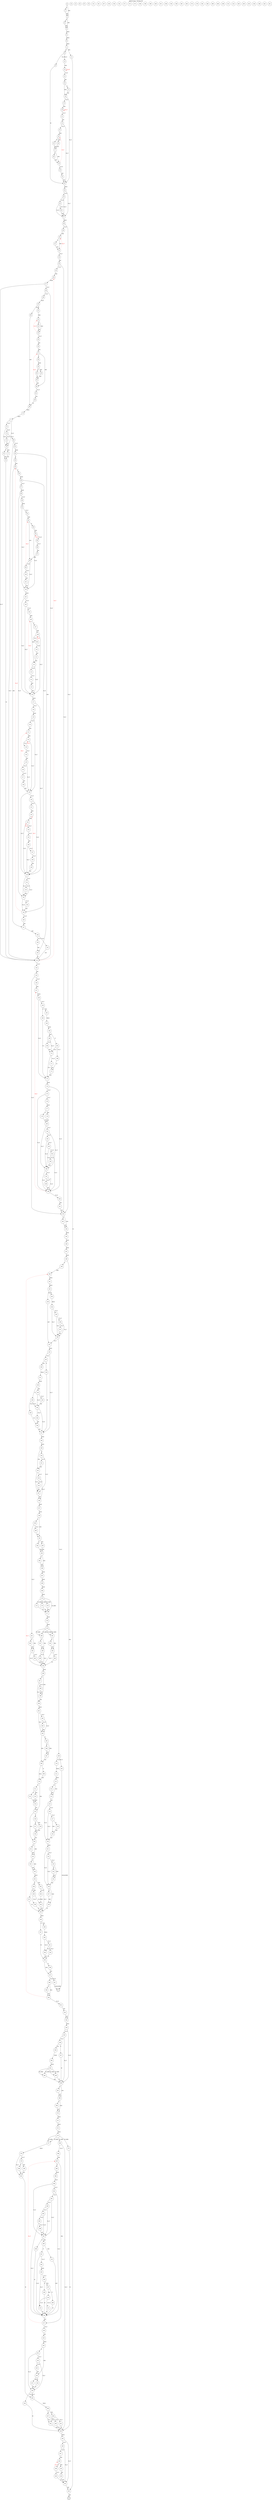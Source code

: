 digraph finite_state_machine {
    label = "gifsicle.wasm - function 342"
    labelloc =  t
    labelfontsize = 16
    labelfontcolor = black
    labelfontname = "Helvetica"
    node [shape = doublecircle]; E U ;
node [shape=circle, fontcolor=black, style="", label="0"]0
node [shape=circle, fontcolor=black, style="", label="1"]1
node [shape=circle, fontcolor=black, style="", label="2"]2
node [shape=circle, fontcolor=black, style="", label="3"]3
node [shape=circle, fontcolor=black, style="", label="4"]4
node [shape=circle, fontcolor=black, style="", label="5"]5
node [shape=circle, fontcolor=black, style="", label="6"]6
node [shape=circle, fontcolor=black, style="", label="7"]7
node [shape=circle, fontcolor=black, style="", label="8"]8
node [shape=circle, fontcolor=black, style="", label="9"]9
node [shape=circle, fontcolor=black, style="", label="10"]10
node [shape=circle, fontcolor=black, style="", label="11"]11
node [shape=circle, fontcolor=black, style="", label="12"]12
node [shape=circle, fontcolor=black, style="", label="13"]13
node [shape=circle, fontcolor=black, style="", label="14"]14
node [shape=circle, fontcolor=black, style="", label="15"]15
node [shape=circle, fontcolor=black, style="", label="16"]16
node [shape=circle, fontcolor=black, style="", label="17"]17
node [shape=circle, fontcolor=black, style="", label="18"]18
node [shape=circle, fontcolor=black, style="", label="19"]19
node [shape=circle, fontcolor=black, style="", label="20"]20
node [shape=circle, fontcolor=black, style="", label="21"]21
node [shape=circle, fontcolor=black, style="", label="22"]22
node [shape=circle, fontcolor=black, style="", label="23"]23
node [shape=circle, fontcolor=black, style="", label="24"]24
node [shape=circle, fontcolor=black, style="", label="25"]25
node [shape=circle, fontcolor=black, style="", label="26"]26
node [shape=circle, fontcolor=black, style="", label="27"]27
node [shape=circle, fontcolor=black, style="", label="28"]28
node [shape=circle, fontcolor=black, style="", label="29"]29
node [shape=circle, fontcolor=black, style="", label="30"]30
node [shape=circle, fontcolor=black, style="", label="31"]31
node [shape=circle, fontcolor=black, style="", label="32"]32
node [shape=circle, fontcolor=black, style="", label="33"]33
node [shape=circle, fontcolor=black, style="", label="34"]34
node [shape=circle, fontcolor=black, style="", label="35"]35
node [shape=circle, fontcolor=black, style="", label="36"]36
node [shape=circle, fontcolor=black, style="", label="37"]37
node [shape=circle, fontcolor=black, style="", label="38"]38
node [shape=circle, fontcolor=black, style="", label="39"]39
node [shape=circle, fontcolor=black, style="", label="40"]40
node [shape=circle, fontcolor=black, style="", label="41"]41
node [shape=circle, fontcolor=black, style="", label="42"]42
node [shape=circle, fontcolor=black, style="", label="43"]43
node [shape=circle, fontcolor=black, style="", label="44"]44
node [shape=circle, fontcolor=black, style="", label="45"]45
node [shape=circle, fontcolor=black, style="", label="46"]46
node [shape=circle, fontcolor=black, style="", label="47"]47
node [shape=circle, fontcolor=black, style="", label="48"]48
node [shape=circle, fontcolor=black, style="", label="49"]49
node [shape=circle, fontcolor=black, style="", label="50"]50
node [shape=circle, fontcolor=black, style="", label="51"]51
node [shape=circle, fontcolor=black, style="", label="52"]52
node [shape=circle, fontcolor=black, style="", label="53"]53
node [shape=circle, fontcolor=black, style="", label="54"]54
node [shape=circle, fontcolor=black, style="", label="55"]55
node [shape=circle, fontcolor=black, style="", label="56"]56
node [shape=circle, fontcolor=black, style="", label="57"]57
node [shape=circle, fontcolor=black, style="", label="58"]58
node [shape=circle, fontcolor=black, style="", label="59"]59
node [shape=circle, fontcolor=black, style="", label="60"]60
node [shape=circle, fontcolor=black, style="", label="61"]61
node [shape=circle, fontcolor=black, style="", label="62"]62
node [shape=circle, fontcolor=black, style="", label="63"]63
node [shape=circle, fontcolor=black, style="", label="64"]64
node [shape=circle, fontcolor=black, style="", label="65"]65
node [shape=circle, fontcolor=black, style="", label="66"]66
node [shape=circle, fontcolor=black, style="", label="67"]67
node [shape=circle, fontcolor=black, style="", label="68"]68
node [shape=circle, fontcolor=black, style="", label="69"]69
node [shape=circle, fontcolor=black, style="", label="70"]70
node [shape=circle, fontcolor=black, style="", label="71"]71
node [shape=circle, fontcolor=black, style="", label="72"]72
node [shape=circle, fontcolor=black, style="", label="73"]73
node [shape=circle, fontcolor=black, style="", label="74"]74
node [shape=circle, fontcolor=black, style="", label="75"]75
node [shape=circle, fontcolor=black, style="", label="76"]76
node [shape=circle, fontcolor=black, style="", label="77"]77
node [shape=circle, fontcolor=black, style="", label="78"]78
node [shape=circle, fontcolor=black, style="", label="79"]79
node [shape=circle, fontcolor=black, style="", label="80"]80
node [shape=circle, fontcolor=black, style="", label="81"]81
node [shape=circle, fontcolor=black, style="", label="82"]82
node [shape=circle, fontcolor=black, style="", label="83"]83
node [shape=circle, fontcolor=black, style="", label="84"]84
node [shape=circle, fontcolor=black, style="", label="85"]85
node [shape=circle, fontcolor=black, style="", label="86"]86
node [shape=circle, fontcolor=black, style="", label="87"]87
node [shape=circle, fontcolor=black, style="", label="88"]88
node [shape=circle, fontcolor=black, style="", label="89"]89
node [shape=circle, fontcolor=black, style="", label="90"]90
node [shape=circle, fontcolor=black, style="", label="91"]91
node [shape=circle, fontcolor=black, style="", label="92"]92
node [shape=circle, fontcolor=black, style="", label="93"]93
node [shape=circle, fontcolor=black, style="", label="94"]94
node [shape=circle, fontcolor=black, style="", label="95"]95
node [shape=circle, fontcolor=black, style="", label="96"]96
node [shape=circle, fontcolor=black, style="", label="97"]97
node [shape=circle, fontcolor=black, style="", label="98"]98
node [shape=circle, fontcolor=black, style="", label="99"]99
node [shape=circle, fontcolor=black, style="", label="100"]100
node [shape=circle, fontcolor=black, style="", label="101"]101
node [shape=circle, fontcolor=black, style="", label="102"]102
node [shape=circle, fontcolor=black, style="", label="103"]103
node [shape=circle, fontcolor=black, style="", label="104"]104
node [shape=circle, fontcolor=black, style="", label="105"]105
node [shape=circle, fontcolor=black, style="", label="106"]106
node [shape=circle, fontcolor=black, style="", label="107"]107
node [shape=circle, fontcolor=black, style="", label="108"]108
node [shape=circle, fontcolor=black, style="", label="109"]109
node [shape=circle, fontcolor=black, style="", label="110"]110
node [shape=circle, fontcolor=black, style="", label="111"]111
node [shape=circle, fontcolor=black, style="", label="112"]112
node [shape=circle, fontcolor=black, style="", label="113"]113
node [shape=circle, fontcolor=black, style="", label="114"]114
node [shape=circle, fontcolor=black, style="", label="115"]115
node [shape=circle, fontcolor=black, style="", label="116"]116
node [shape=circle, fontcolor=black, style="", label="117"]117
node [shape=circle, fontcolor=black, style="", label="118"]118
node [shape=circle, fontcolor=black, style="", label="119"]119
node [shape=circle, fontcolor=black, style="", label="120"]120
node [shape=circle, fontcolor=black, style="", label="121"]121
node [shape=circle, fontcolor=black, style="", label="122"]122
node [shape=circle, fontcolor=black, style="", label="123"]123
node [shape=circle, fontcolor=black, style="", label="124"]124
node [shape=circle, fontcolor=black, style="", label="125"]125
node [shape=circle, fontcolor=black, style="", label="126"]126
node [shape=circle, fontcolor=black, style="", label="127"]127
node [shape=circle, fontcolor=black, style="", label="128"]128
node [shape=circle, fontcolor=black, style="", label="129"]129
node [shape=circle, fontcolor=black, style="", label="130"]130
node [shape=circle, fontcolor=black, style="", label="131"]131
node [shape=circle, fontcolor=black, style="", label="132"]132
node [shape=circle, fontcolor=black, style="", label="133"]133
node [shape=circle, fontcolor=black, style="", label="134"]134
node [shape=circle, fontcolor=black, style="", label="135"]135
node [shape=circle, fontcolor=black, style="", label="136"]136
node [shape=circle, fontcolor=black, style="", label="137"]137
node [shape=circle, fontcolor=black, style="", label="138"]138
node [shape=circle, fontcolor=black, style="", label="139"]139
node [shape=circle, fontcolor=black, style="", label="140"]140
node [shape=circle, fontcolor=black, style="", label="141"]141
node [shape=circle, fontcolor=black, style="", label="142"]142
node [shape=circle, fontcolor=black, style="", label="143"]143
node [shape=circle, fontcolor=black, style="", label="144"]144
node [shape=circle, fontcolor=black, style="", label="145"]145
node [shape=circle, fontcolor=black, style="", label="146"]146
node [shape=circle, fontcolor=black, style="", label="147"]147
node [shape=circle, fontcolor=black, style="", label="148"]148
node [shape=circle, fontcolor=black, style="", label="149"]149
node [shape=circle, fontcolor=black, style="", label="150"]150
node [shape=circle, fontcolor=black, style="", label="151"]151
node [shape=circle, fontcolor=black, style="", label="152"]152
node [shape=circle, fontcolor=black, style="", label="153"]153
node [shape=circle, fontcolor=black, style="", label="154"]154
node [shape=circle, fontcolor=black, style="", label="155"]155
node [shape=circle, fontcolor=black, style="", label="156"]156
node [shape=circle, fontcolor=black, style="", label="157"]157
node [shape=circle, fontcolor=black, style="", label="158"]158
node [shape=circle, fontcolor=black, style="", label="159"]159
node [shape=circle, fontcolor=black, style="", label="160"]160
node [shape=circle, fontcolor=black, style="", label="161"]161
node [shape=circle, fontcolor=black, style="", label="162"]162
node [shape=circle, fontcolor=black, style="", label="163"]163
node [shape=circle, fontcolor=black, style="", label="164"]164
node [shape=circle, fontcolor=black, style="", label="165"]165
node [shape=circle, fontcolor=black, style="", label="166"]166
node [shape=circle, fontcolor=black, style="", label="167"]167
node [shape=circle, fontcolor=black, style="", label="168"]168
node [shape=circle, fontcolor=black, style="", label="169"]169
node [shape=circle, fontcolor=black, style="", label="170"]170
node [shape=circle, fontcolor=black, style="", label="171"]171
node [shape=circle, fontcolor=black, style="", label="172"]172
node [shape=circle, fontcolor=black, style="", label="173"]173
node [shape=circle, fontcolor=black, style="", label="174"]174
node [shape=circle, fontcolor=black, style="", label="175"]175
node [shape=circle, fontcolor=black, style="", label="176"]176
node [shape=circle, fontcolor=black, style="", label="177"]177
node [shape=circle, fontcolor=black, style="", label="178"]178
node [shape=circle, fontcolor=black, style="", label="179"]179
node [shape=circle, fontcolor=black, style="", label="180"]180
node [shape=circle, fontcolor=black, style="", label="181"]181
node [shape=circle, fontcolor=black, style="", label="182"]182
node [shape=circle, fontcolor=black, style="", label="183"]183
node [shape=circle, fontcolor=black, style="", label="184"]184
node [shape=circle, fontcolor=black, style="", label="185"]185
node [shape=circle, fontcolor=black, style="", label="186"]186
node [shape=circle, fontcolor=black, style="", label="187"]187
node [shape=circle, fontcolor=black, style="", label="188"]188
node [shape=circle, fontcolor=black, style="", label="189"]189
node [shape=circle, fontcolor=black, style="", label="190"]190
node [shape=circle, fontcolor=black, style="", label="191"]191
node [shape=circle, fontcolor=black, style="", label="192"]192
node [shape=circle, fontcolor=black, style="", label="193"]193
node [shape=circle, fontcolor=black, style="", label="194"]194
node [shape=circle, fontcolor=black, style="", label="195"]195
node [shape=circle, fontcolor=black, style="", label="196"]196
node [shape=circle, fontcolor=black, style="", label="197"]197
node [shape=circle, fontcolor=black, style="", label="198"]198
node [shape=circle, fontcolor=black, style="", label="199"]199
node [shape=circle, fontcolor=black, style="", label="200"]200
node [shape=circle, fontcolor=black, style="", label="201"]201
node [shape=circle, fontcolor=black, style="", label="202"]202
node [shape=circle, fontcolor=black, style="", label="203"]203
node [shape=circle, fontcolor=black, style="", label="204"]204
node [shape=circle, fontcolor=black, style="", label="205"]205
node [shape=circle, fontcolor=black, style="", label="206"]206
node [shape=circle, fontcolor=black, style="", label="207"]207
node [shape=circle, fontcolor=black, style="", label="208"]208
node [shape=circle, fontcolor=black, style="", label="209"]209
node [shape=circle, fontcolor=black, style="", label="210"]210
node [shape=circle, fontcolor=black, style="", label="211"]211
node [shape=circle, fontcolor=black, style="", label="212"]212
node [shape=circle, fontcolor=black, style="", label="213"]213
node [shape=circle, fontcolor=black, style="", label="214"]214
node [shape=circle, fontcolor=black, style="", label="215"]215
node [shape=circle, fontcolor=black, style="", label="216"]216
node [shape=circle, fontcolor=black, style="", label="217"]217
node [shape=circle, fontcolor=black, style="", label="218"]218
node [shape=circle, fontcolor=black, style="", label="219"]219
node [shape=circle, fontcolor=black, style="", label="220"]220
node [shape=circle, fontcolor=black, style="", label="221"]221
node [shape=circle, fontcolor=black, style="", label="222"]222
node [shape=circle, fontcolor=black, style="", label="223"]223
node [shape=circle, fontcolor=black, style="", label="224"]224
node [shape=circle, fontcolor=black, style="", label="225"]225
node [shape=circle, fontcolor=black, style="", label="226"]226
node [shape=circle, fontcolor=black, style="", label="227"]227
node [shape=circle, fontcolor=black, style="", label="228"]228
node [shape=circle, fontcolor=black, style="", label="229"]229
node [shape=circle, fontcolor=black, style="", label="230"]230
node [shape=circle, fontcolor=black, style="", label="231"]231
node [shape=circle, fontcolor=black, style="", label="232"]232
node [shape=circle, fontcolor=black, style="", label="233"]233
node [shape=circle, fontcolor=black, style="", label="234"]234
node [shape=circle, fontcolor=black, style="", label="235"]235
node [shape=circle, fontcolor=black, style="", label="236"]236
node [shape=circle, fontcolor=black, style="", label="237"]237
node [shape=circle, fontcolor=black, style="", label="238"]238
node [shape=circle, fontcolor=black, style="", label="239"]239
node [shape=circle, fontcolor=black, style="", label="240"]240
node [shape=circle, fontcolor=black, style="", label="241"]241
node [shape=circle, fontcolor=black, style="", label="242"]242
node [shape=circle, fontcolor=black, style="", label="243"]243
node [shape=circle, fontcolor=black, style="", label="244"]244
node [shape=circle, fontcolor=black, style="", label="245"]245
node [shape=circle, fontcolor=black, style="", label="246"]246
node [shape=circle, fontcolor=black, style="", label="247"]247
node [shape=circle, fontcolor=black, style="", label="248"]248
node [shape=circle, fontcolor=black, style="", label="249"]249
node [shape=circle, fontcolor=black, style="", label="250"]250
node [shape=circle, fontcolor=black, style="", label="251"]251
node [shape=circle, fontcolor=black, style="", label="252"]252
node [shape=circle, fontcolor=black, style="", label="253"]253
node [shape=circle, fontcolor=black, style="", label="254"]254
node [shape=circle, fontcolor=black, style="", label="255"]255
node [shape=circle, fontcolor=black, style="", label="256"]256
node [shape=circle, fontcolor=black, style="", label="257"]257
node [shape=circle, fontcolor=black, style="", label="258"]258
node [shape=circle, fontcolor=black, style="", label="259"]259
node [shape=circle, fontcolor=black, style="", label="260"]260
node [shape=circle, fontcolor=black, style="", label="261"]261
node [shape=circle, fontcolor=black, style="", label="262"]262
node [shape=circle, fontcolor=black, style="", label="263"]263
node [shape=circle, fontcolor=black, style="", label="264"]264
node [shape=circle, fontcolor=black, style="", label="265"]265
node [shape=circle, fontcolor=black, style="", label="266"]266
node [shape=circle, fontcolor=black, style="", label="267"]267
node [shape=circle, fontcolor=black, style="", label="268"]268
node [shape=circle, fontcolor=black, style="", label="269"]269
node [shape=circle, fontcolor=black, style="", label="270"]270
node [shape=circle, fontcolor=black, style="", label="271"]271
node [shape=circle, fontcolor=black, style="", label="272"]272
node [shape=circle, fontcolor=black, style="", label="273"]273
node [shape=circle, fontcolor=black, style="", label="274"]274
node [shape=circle, fontcolor=black, style="", label="275"]275
node [shape=circle, fontcolor=black, style="", label="276"]276
node [shape=circle, fontcolor=black, style="", label="277"]277
node [shape=circle, fontcolor=black, style="", label="278"]278
node [shape=circle, fontcolor=black, style="", label="279"]279
node [shape=circle, fontcolor=black, style="", label="280"]280
node [shape=circle, fontcolor=black, style="", label="281"]281
node [shape=circle, fontcolor=black, style="", label="282"]282
node [shape=circle, fontcolor=black, style="", label="283"]283
node [shape=circle, fontcolor=black, style="", label="284"]284
node [shape=circle, fontcolor=black, style="", label="285"]285
node [shape=circle, fontcolor=black, style="", label="286"]286
node [shape=circle, fontcolor=black, style="", label="287"]287
node [shape=circle, fontcolor=black, style="", label="288"]288
node [shape=circle, fontcolor=black, style="", label="289"]289
node [shape=circle, fontcolor=black, style="", label="290"]290
node [shape=circle, fontcolor=black, style="", label="291"]291
node [shape=circle, fontcolor=black, style="", label="292"]292
node [shape=circle, fontcolor=black, style="", label="293"]293
node [shape=circle, fontcolor=black, style="", label="294"]294
node [shape=circle, fontcolor=black, style="", label="295"]295
node [shape=circle, fontcolor=black, style="", label="296"]296
node [shape=circle, fontcolor=black, style="", label="297"]297
node [shape=circle, fontcolor=black, style="", label="298"]298
node [shape=circle, fontcolor=black, style="", label="299"]299
node [shape=circle, fontcolor=black, style="", label="300"]300
node [shape=circle, fontcolor=black, style="", label="301"]301
node [shape=circle, fontcolor=black, style="", label="302"]302
node [shape=circle, fontcolor=black, style="", label="303"]303
node [shape=circle, fontcolor=black, style="", label="304"]304
node [shape=circle, fontcolor=black, style="", label="305"]305
node [shape=circle, fontcolor=black, style="", label="306"]306
node [shape=circle, fontcolor=black, style="", label="307"]307
node [shape=circle, fontcolor=black, style="", label="308"]308
node [shape=circle, fontcolor=black, style="", label="309"]309
node [shape=circle, fontcolor=black, style="", label="310"]310
node [shape=circle, fontcolor=black, style="", label="311"]311
node [shape=circle, fontcolor=black, style="", label="312"]312
node [shape=circle, fontcolor=black, style="", label="313"]313
node [shape=circle, fontcolor=black, style="", label="314"]314
node [shape=circle, fontcolor=black, style="", label="315"]315
node [shape=circle, fontcolor=black, style="", label="316"]316
node [shape=circle, fontcolor=black, style="", label="317"]317
node [shape=circle, fontcolor=black, style="", label="318"]318
node [shape=circle, fontcolor=black, style="", label="319"]319
node [shape=circle, fontcolor=black, style="", label="320"]320
node [shape=circle, fontcolor=black, style="", label="321"]321
node [shape=circle, fontcolor=black, style="", label="322"]322
node [shape=circle, fontcolor=black, style="", label="323"]323
node [shape=circle, fontcolor=black, style="", label="324"]324
node [shape=circle, fontcolor=black, style="", label="325"]325
node [shape=circle, fontcolor=black, style="", label="326"]326
node [shape=circle, fontcolor=black, style="", label="327"]327
node [shape=circle, fontcolor=black, style="", label="328"]328
node [shape=circle, fontcolor=black, style="", label="329"]329
node [shape=circle, fontcolor=black, style="", label="330"]330
node [shape=circle, fontcolor=black, style="", label="331"]331
node [shape=circle, fontcolor=black, style="", label="332"]332
node [shape=circle, fontcolor=black, style="", label="333"]333
node [shape=circle, fontcolor=black, style="", label="334"]334
node [shape=circle, fontcolor=black, style="", label="335"]335
node [shape=circle, fontcolor=black, style="", label="336"]336
node [shape=circle, fontcolor=black, style="", label="337"]337
node [shape=circle, fontcolor=black, style="", label="338"]338
node [shape=circle, fontcolor=black, style="", label="339"]339
node [shape=circle, fontcolor=black, style="", label="340"]340
node [shape=circle, fontcolor=black, style="", label="341"]341
node [shape=circle, fontcolor=black, style="", label="342"]342
node [shape=circle, fontcolor=black, style="", label="343"]343
node [shape=circle, fontcolor=black, style="", label="344"]344
node [shape=circle, fontcolor=black, style="", label="345"]345
node [shape=circle, fontcolor=black, style="", label="346"]346
node [shape=circle, fontcolor=black, style="", label="347"]347
node [shape=circle, fontcolor=black, style="", label="348"]348
node [shape=circle, fontcolor=black, style="", label="349"]349
node [shape=circle, fontcolor=black, style="", label="350"]350
node [shape=circle, fontcolor=black, style="", label="351"]351
node [shape=circle, fontcolor=black, style="", label="352"]352
node [shape=circle, fontcolor=black, style="", label="353"]353
node [shape=circle, fontcolor=black, style="", label="354"]354
node [shape=circle, fontcolor=black, style="", label="355"]355
node [shape=circle, fontcolor=black, style="", label="356"]356
node [shape=circle, fontcolor=black, style="", label="357"]357
node [shape=circle, fontcolor=black, style="", label="358"]358
node [shape=circle, fontcolor=black, style="", label="359"]359
node [shape=circle, fontcolor=black, style="", label="360"]360
node [shape=circle, fontcolor=black, style="", label="361"]361
node [shape=circle, fontcolor=black, style="", label="362"]362
node [shape=circle, fontcolor=black, style="", label="363"]363
node [shape=circle, fontcolor=black, style="", label="364"]364
node [shape=circle, fontcolor=black, style="", label="365"]365
node [shape=circle, fontcolor=black, style="", label="366"]366
node [shape=circle, fontcolor=black, style="", label="367"]367
node [shape=circle, fontcolor=black, style="", label="368"]368
node [shape=circle, fontcolor=black, style="", label="369"]369
node [shape=circle, fontcolor=black, style="", label="370"]370
node [shape=circle, fontcolor=black, style="", label="371"]371
node [shape=circle, fontcolor=black, style="", label="372"]372
node [shape=circle, fontcolor=black, style="", label="373"]373
node [shape=circle, fontcolor=black, style="", label="374"]374
node [shape=circle, fontcolor=black, style="", label="375"]375
node [shape=circle, fontcolor=black, style="", label="376"]376
node [shape=circle, fontcolor=black, style="", label="377"]377
node [shape=circle, fontcolor=black, style="", label="378"]378
node [shape=circle, fontcolor=black, style="", label="379"]379
node [shape=circle, fontcolor=black, style="", label="380"]380
node [shape=circle, fontcolor=black, style="", label="381"]381
node [shape=circle, fontcolor=black, style="", label="382"]382
node [shape=circle, fontcolor=black, style="", label="383"]383
node [shape=circle, fontcolor=black, style="", label="384"]384
node [shape=circle, fontcolor=black, style="", label="385"]385
node [shape=circle, fontcolor=black, style="", label="386"]386
node [shape=circle, fontcolor=black, style="", label="387"]387
node [shape=circle, fontcolor=black, style="", label="388"]388
node [shape=circle, fontcolor=black, style="", label="389"]389
node [shape=circle, fontcolor=black, style="", label="390"]390
node [shape=circle, fontcolor=black, style="", label="391"]391
node [shape=circle, fontcolor=black, style="", label="392"]392
node [shape=circle, fontcolor=black, style="", label="393"]393
node [shape=circle, fontcolor=black, style="", label="394"]394
node [shape=circle, fontcolor=black, style="", label="395"]395
node [shape=circle, fontcolor=black, style="", label="396"]396
node [shape=circle, fontcolor=black, style="", label="397"]397
node [shape=circle, fontcolor=black, style="", label="398"]398
node [shape=circle, fontcolor=black, style="", label="399"]399
node [shape=circle, fontcolor=black, style="", label="400"]400
node [shape=circle, fontcolor=black, style="", label="401"]401
node [shape=circle, fontcolor=black, style="", label="402"]402
node [shape=circle, fontcolor=black, style="", label="403"]403
node [shape=circle, fontcolor=black, style="", label="404"]404
node [shape=circle, fontcolor=black, style="", label="405"]405
node [shape=circle, fontcolor=black, style="", label="406"]406
node [shape=circle, fontcolor=black, style="", label="407"]407
node [shape=circle, fontcolor=black, style="", label="408"]408
node [shape=circle, fontcolor=black, style="", label="409"]409
node [shape=circle, fontcolor=black, style="", label="410"]410
node [shape=circle, fontcolor=black, style="", label="411"]411
node [shape=circle, fontcolor=black, style="", label="412"]412
node [shape=circle, fontcolor=black, style="", label="413"]413
node [shape=circle, fontcolor=black, style="", label="414"]414
node [shape=circle, fontcolor=black, style="", label="415"]415
node [shape=circle, fontcolor=black, style="", label="416"]416
node [shape=circle, fontcolor=black, style="", label="417"]417
node [shape=circle, fontcolor=black, style="", label="418"]418
node [shape=circle, fontcolor=black, style="", label="419"]419
node [shape=circle, fontcolor=black, style="", label="420"]420
node [shape=circle, fontcolor=black, style="", label="421"]421
node [shape=circle, fontcolor=black, style="", label="422"]422
node [shape=circle, fontcolor=black, style="", label="423"]423
node [shape=circle, fontcolor=black, style="", label="424"]424
node [shape=circle, fontcolor=black, style="", label="425"]425
node [shape=circle, fontcolor=black, style="", label="426"]426
node [shape=circle, fontcolor=black, style="", label="427"]427
node [shape=circle, fontcolor=black, style="", label="428"]428
node [shape=circle, fontcolor=black, style="", label="429"]429
node [shape=circle, fontcolor=black, style="", label="430"]430
node [shape=circle, fontcolor=black, style="", label="431"]431
node [shape=circle, fontcolor=black, style="", label="432"]432
node [shape=circle, fontcolor=black, style="", label="433"]433
node [shape=circle, fontcolor=black, style="", label="434"]434
node [shape=circle, fontcolor=black, style="", label="435"]435
node [shape=circle, fontcolor=black, style="", label="436"]436
node [shape=circle, fontcolor=black, style="", label="437"]437
node [shape=circle, fontcolor=black, style="", label="438"]438
node [shape=circle, fontcolor=black, style="", label="439"]439
node [shape=circle, fontcolor=black, style="", label="440"]440
node [shape=circle, fontcolor=black, style="", label="441"]441
node [shape=circle, fontcolor=black, style="", label="442"]442
node [shape=circle, fontcolor=black, style="", label="443"]443
node [shape=circle, fontcolor=black, style="", label="444"]444
node [shape=circle, fontcolor=black, style="", label="445"]445
node [shape=circle, fontcolor=black, style="", label="446"]446
node [shape=circle, fontcolor=black, style="", label="447"]447
node [shape=circle, fontcolor=black, style="", label="448"]448
node [shape=circle, fontcolor=black, style="", label="449"]449
node [shape=circle, fontcolor=black, style="", label="450"]450
node [shape=circle, fontcolor=black, style="", label="451"]451
node [shape=circle, fontcolor=black, style="", label="452"]452
node [shape=circle, fontcolor=black, style="", label="453"]453
node [shape=circle, fontcolor=black, style="", label="454"]454
node [shape=circle, fontcolor=black, style="", label="455"]455
node [shape=circle, fontcolor=black, style="", label="E"]E
node [shape=circle, fontcolor=black, style="", label="U"]U
    0 -> 1[label="if"];
    0 -> 2[label="else"];
    1 -> 2[label="end"];
    2 -> 3[label="if"];
    2 -> 4[label="else"];
    3 -> 4[label="end"];
    4 -> 5[label="block"];
    5 -> 6[label="block"];
    6 -> 7[label="block"];
    7 -> 8[label="if"];
    7 -> 11[label="else"];
    8 -> 9[label="~br_if"];
    8 -> 13[label="br_if"];
    9 -> 32[label="br"];
    11 -> 455[label="br"];
    13 -> 14[label="loop"];
    14 -> 15[label="~br_if"];
    14 -> 14[style="dashed" color="red" fontcolor="red" label="br_if"];
    15 -> 16[label="end"];
    16 -> 17[label="if"];
    16 -> 18[label="else"];
    17 -> 18[label="end"];
    18 -> 19[label="~br_if"];
    18 -> 32[label="br_if"];
    19 -> 20[label="loop"];
    20 -> 21[label="~br_if"];
    20 -> 20[style="dashed" color="red" fontcolor="red" label="br_if"];
    21 -> 22[label="end"];
    22 -> 23[label="~br_if"];
    22 -> 32[label="br_if"];
    23 -> 24[label="loop"];
    24 -> 25[label="if"];
    24 -> 26[label="else"];
    25 -> 27[label="end"];
    26 -> 27[label="end"];
    27 -> 28[label="if"];
    27 -> 29[label="else"];
    28 -> 29[label="end"];
    29 -> 30[label="~br_if"];
    29 -> 24[style="dashed" color="red" fontcolor="red" label="br_if"];
    30 -> 31[label="end"];
    31 -> 32[label="end"];
    32 -> 33[label="block"];
    33 -> 34[label="~br_if"];
    33 -> 37[label="br_if"];
    34 -> 35[label="~br_if"];
    34 -> 37[label="br_if"];
    35 -> 36[label="~br_if"];
    35 -> 37[label="br_if"];
    36 -> 37[label="end"];
    37 -> 38[label="block"];
    38 -> 39[label="~br_if"];
    38 -> 192[label="br_if"];
    39 -> 40[label="loop"];
    40 -> 41[label="if"];
    40 -> 42[label="else"];
    41 -> 42[label="end"];
    42 -> 43[label="~br_if"];
    42 -> 40[style="dashed" color="red" fontcolor="red" label="br_if"];
    43 -> 44[label="end"];
    44 -> 45[label="~br_if"];
    44 -> 192[label="br_if"];
    45 -> 46[label="loop"];
    46 -> 47[label="block"];
    47 -> 48[label="~br_if"];
    47 -> 153[label="br_if"];
    48 -> 49[label="~br_if"];
    48 -> 153[label="br_if"];
    49 -> 50[label="block"];
    50 -> 51[label="if"];
    50 -> 68[label="else"];
    51 -> 52[label="loop"];
    52 -> 53[label="if"];
    52 -> 54[label="else"];
    53 -> 54[label="end"];
    54 -> 55[label="~br_if"];
    54 -> 52[style="dashed" color="red" fontcolor="red" label="br_if"];
    55 -> 56[label="end"];
    56 -> 57[label="loop"];
    57 -> 58[label="if"];
    57 -> 64[label="else"];
    58 -> 59[label="block"];
    59 -> 60[label="if"];
    59 -> 62[label="else"];
    60 -> 63[label="br"];
    62 -> 63[label="end"];
    63 -> 64[label="end"];
    64 -> 65[label="~br_if"];
    64 -> 57[style="dashed" color="red" fontcolor="red" label="br_if"];
    65 -> 66[label="end"];
    66 -> 69[label="br"];
    68 -> 69[label="end"];
    69 -> 70[label="block"];
    70 -> 71[label="block"];
    71 -> 72[label="~br_if"];
    71 -> 75[label="br_if"];
    72 -> 73[label="~br_if"];
    72 -> 75[label="br_if"];
    73 -> 74[label="~br_if"];
    73 -> 80[label="br_if"];
    74 -> 75[label="end"];
    75 -> 76[label="if"];
    75 -> 77[label="else"];
    76 -> 78[label="end"];
    77 -> 78[label="end"];
    78 -> 153[label="br"];
    80 -> 81[label="~br_if"];
    80 -> 153[label="br_if"];
    81 -> 82[label="block"];
    82 -> 83[label="if"];
    82 -> 150[label="else"];
    83 -> 84[label="loop"];
    84 -> 85[label="if"];
    84 -> 147[label="else"];
    85 -> 86[label="block"];
    86 -> 87[label="~br_if"];
    86 -> 145[label="br_if"];
    87 -> 88[label="block"];
    88 -> 89[label="~br_if"];
    88 -> 143[label="br_if"];
    89 -> 90[label="block"];
    90 -> 91[label="~br_if"];
    90 -> 102[label="br_if"];
    91 -> 92[label="loop"];
    92 -> 93[label="if"];
    92 -> 98[label="else"];
    93 -> 94[label="loop"];
    94 -> 95[label="~br_if"];
    94 -> 102[label="br_if"];
    95 -> 96[label="~br_if"];
    95 -> 94[style="dashed" color="red" fontcolor="red" label="br_if"];
    96 -> 97[label="end"];
    97 -> 98[label="end"];
    98 -> 99[label="~br_if"];
    98 -> 102[label="br_if"];
    99 -> 100[label="~br_if"];
    99 -> 92[style="dashed" color="red" fontcolor="red" label="br_if"];
    100 -> 101[label="end"];
    101 -> 102[label="end"];
    102 -> 103[label="block"];
    103 -> 104[label="~br_if"];
    103 -> 116[label="br_if"];
    104 -> 105[label="~br_if"];
    104 -> 116[label="br_if"];
    105 -> 106[label="loop"];
    106 -> 107[label="if"];
    106 -> 112[label="else"];
    107 -> 108[label="loop"];
    108 -> 109[label="~br_if"];
    108 -> 116[label="br_if"];
    109 -> 110[label="~br_if"];
    109 -> 108[style="dashed" color="red" fontcolor="red" label="br_if"];
    110 -> 111[label="end"];
    111 -> 112[label="end"];
    112 -> 113[label="~br_if"];
    112 -> 116[label="br_if"];
    113 -> 114[label="~br_if"];
    113 -> 106[style="dashed" color="red" fontcolor="red" label="br_if"];
    114 -> 115[label="end"];
    115 -> 116[label="end"];
    116 -> 117[label="block"];
    117 -> 118[label="~br_if"];
    117 -> 140[label="br_if"];
    118 -> 119[label="block"];
    119 -> 120[label="~br_if"];
    119 -> 129[label="br_if"];
    120 -> 121[label="loop"];
    121 -> 122[label="loop"];
    122 -> 123[label="~br_if"];
    122 -> 129[label="br_if"];
    123 -> 124[label="~br_if"];
    123 -> 122[style="dashed" color="red" fontcolor="red" label="br_if"];
    124 -> 125[label="end"];
    125 -> 126[label="~br_if"];
    125 -> 129[label="br_if"];
    126 -> 127[label="~br_if"];
    126 -> 121[style="dashed" color="red" fontcolor="red" label="br_if"];
    127 -> 128[label="end"];
    128 -> 129[label="end"];
    129 -> 130[label="~br_if"];
    129 -> 140[label="br_if"];
    130 -> 131[label="~br_if"];
    130 -> 140[label="br_if"];
    131 -> 132[label="loop"];
    132 -> 133[label="loop"];
    133 -> 134[label="~br_if"];
    133 -> 140[label="br_if"];
    134 -> 135[label="~br_if"];
    134 -> 133[style="dashed" color="red" fontcolor="red" label="br_if"];
    135 -> 136[label="end"];
    136 -> 137[label="~br_if"];
    136 -> 140[label="br_if"];
    137 -> 138[label="~br_if"];
    137 -> 132[style="dashed" color="red" fontcolor="red" label="br_if"];
    138 -> 139[label="end"];
    139 -> 140[label="end"];
    140 -> 141[label="~br_if"];
    140 -> 143[label="br_if"];
    141 -> 142[label="~br_if"];
    141 -> 143[label="br_if"];
    142 -> 143[label="end"];
    143 -> 144[label="~br_if"];
    143 -> 145[label="br_if"];
    144 -> 145[label="end"];
    145 -> 146[label="~br_if"];
    145 -> 84[style="dashed" color="red" fontcolor="red" label="br_if"];
    146 -> 147[label="end"];
    147 -> 148[label="end"];
    148 -> 149[label="~br_if"];
    148 -> 152[label="br_if"];
    149 -> 150[label="end"];
    150 -> 153[label="br"];
    152 -> 153[label="end"];
    153 -> 154[label="~br_if"];
    153 -> 46[style="dashed" color="red" fontcolor="red" label="br_if"];
    154 -> 155[label="end"];
    155 -> 156[label="~br_if"];
    155 -> 192[label="br_if"];
    156 -> 157[label="loop"];
    157 -> 158[label="block"];
    158 -> 159[label="~br_if"];
    158 -> 173[label="br_if"];
    159 -> 160[label="if"];
    159 -> 162[label="else"];
    160 -> 173[label="br"];
    162 -> 163[label="block"];
    163 -> 164[label="block"];
    164 -> 165[label="if"];
    164 -> 168[label="else"];
    165 -> 166[label="~br_if"];
    165 -> 170[label="br_if"];
    166 -> 172[label="br"];
    168 -> 169[label="~br_if"];
    168 -> 170[label="br_if"];
    169 -> 170[label="end"];
    170 -> 171[label="~br_if"];
    170 -> 173[label="br_if"];
    171 -> 172[label="end"];
    172 -> 173[label="end"];
    173 -> 174[label="block"];
    174 -> 175[label="~br_if"];
    174 -> 189[label="br_if"];
    175 -> 176[label="~br_if"];
    175 -> 189[label="br_if"];
    176 -> 177[label="block"];
    177 -> 178[label="if"];
    177 -> 179[label="else"];
    178 -> 180[label="end"];
    179 -> 180[label="end"];
    180 -> 181[label="~br_if"];
    180 -> 186[label="br_if"];
    181 -> 182[label="~br_if"];
    181 -> 186[label="br_if"];
    182 -> 183[label="~br_if"];
    182 -> 186[label="br_if"];
    183 -> 184[label="~br_if"];
    183 -> 186[label="br_if"];
    184 -> 185[label="~br_if"];
    184 -> 189[label="br_if"];
    185 -> 186[label="end"];
    186 -> 187[label="~br_if"];
    186 -> 189[label="br_if"];
    187 -> 188[label="~br_if"];
    187 -> 189[label="br_if"];
    188 -> 189[label="end"];
    189 -> 190[label="~br_if"];
    189 -> 157[style="dashed" color="red" fontcolor="red" label="br_if"];
    190 -> 191[label="end"];
    191 -> 192[label="end"];
    192 -> 193[label="if"];
    192 -> 194[label="else"];
    193 -> 194[label="end"];
    194 -> 195[label="block"];
    195 -> 196[label="block"];
    196 -> 197[label="block"];
    197 -> 198[label="block"];
    198 -> 199[label="if"];
    198 -> 353[label="else"];
    199 -> 200[label="loop"];
    200 -> 201[label="block"];
    201 -> 202[label="block"];
    202 -> 203[label="if"];
    202 -> 230[label="else"];
    203 -> 204[label="block"];
    204 -> 205[label="~br_if"];
    204 -> 208[label="br_if"];
    205 -> 206[label="~br_if"];
    205 -> 208[label="br_if"];
    206 -> 207[label="~br_if"];
    206 -> 208[label="br_if"];
    207 -> 208[label="end"];
    208 -> 209[label="~br_if"];
    208 -> 231[label="br_if"];
    209 -> 210[label="~br_if"];
    209 -> 433[label="br_if"];
    210 -> 211[label="block"];
    211 -> 212[label="block"];
    212 -> 213[label="if"];
    212 -> 214[label="else"];
    213 -> 214[label="end"];
    214 -> 215[label="end"];
    215 -> 216[label="~br_if"];
    215 -> 220[label="br_if"];
    216 -> 217[label="~br_if"];
    216 -> 220[label="br_if"];
    217 -> 218[label="if"];
    217 -> 219[label="else"];
    218 -> 219[label="end"];
    219 -> 220[label="end"];
    220 -> 221[label="block"];
    221 -> 222[label="~br_if"];
    221 -> 226[label="br_if"];
    222 -> 223[label="~br_if"];
    222 -> 226[label="br_if"];
    223 -> 224[label="if"];
    223 -> 225[label="else"];
    224 -> 225[label="end"];
    225 -> 226[label="end"];
    226 -> 227[label="if"];
    226 -> 228[label="else"];
    227 -> 228[label="end"];
    228 -> 335[label="br"];
    230 -> 231[label="end"];
    231 -> 232[label="block"];
    232 -> 233[label="~br_if"];
    232 -> 247[label="br_if"];
    233 -> 234[label="if"];
    233 -> 236[label="else"];
    234 -> 247[label="br"];
    236 -> 237[label="block"];
    237 -> 238[label="block"];
    238 -> 239[label="if"];
    238 -> 242[label="else"];
    239 -> 240[label="~br_if"];
    239 -> 244[label="br_if"];
    240 -> 246[label="br"];
    242 -> 243[label="~br_if"];
    242 -> 244[label="br_if"];
    243 -> 244[label="end"];
    244 -> 245[label="~br_if"];
    244 -> 247[label="br_if"];
    245 -> 246[label="end"];
    246 -> 247[label="end"];
    247 -> 248[label="block"];
    248 -> 249[label="block"];
    249 -> 250[label="if"];
    249 -> 252[label="else"];
    250 -> 251[label="~br_if"];
    250 -> 255[label="br_if"];
    251 -> 252[label="end"];
    252 -> 253[label="~br_if"];
    252 -> 255[label="br_if"];
    253 -> 254[label="~br_if"];
    253 -> 256[label="br_if"];
    254 -> 255[label="end"];
    255 -> 256[label="end"];
    256 -> 257[label="block"];
    257 -> 258[label="block"];
    258 -> 259[label="if"];
    258 -> 261[label="else"];
    259 -> 260[label="~br_if"];
    259 -> 291[label="br_if"];
    260 -> 261[label="end"];
    261 -> 262[label="if"];
    261 -> 263[label="else"];
    262 -> 264[label="end"];
    263 -> 264[label="end"];
    264 -> 265[label="if"];
    264 -> 266[label="else"];
    265 -> 266[label="end"];
    266 -> 267[label="block"];
    267 -> 268[label="block"];
    268 -> 269[label="block"];
    269 -> 270[label="block"];
    270 -> 272[label="br_table"];
    270 -> 274[label="br_table"];
    270 -> 276[label="br_table"];
    270 -> 277[label="br_table"];
    272 -> 277[label="br"];
    274 -> 277[label="br"];
    276 -> 277[label="end"];
    277 -> 278[label="block"];
    278 -> 279[label="block"];
    279 -> 281[label="br_table"];
    279 -> 286[label="br_table"];
    279 -> 281[label="br_table"];
    279 -> 286[label="br_table"];
    281 -> 282[label="if"];
    281 -> 283[label="else"];
    282 -> 283[label="end"];
    283 -> 284[label="~br_if"];
    283 -> 295[label="br_if"];
    284 -> 295[label="br"];
    286 -> 287[label="if"];
    286 -> 288[label="else"];
    287 -> 288[label="end"];
    288 -> 289[label="~br_if"];
    288 -> 295[label="br_if"];
    289 -> 295[label="br"];
    291 -> 292[label="if"];
    291 -> 293[label="else"];
    292 -> 293[label="end"];
    293 -> 294[label="~br_if"];
    293 -> 295[label="br_if"];
    294 -> 295[label="end"];
    295 -> 296[label="block"];
    296 -> 297[label="if"];
    296 -> 299[label="else"];
    297 -> 298[label="~br_if"];
    297 -> 300[label="br_if"];
    298 -> 299[label="end"];
    299 -> 300[label="end"];
    300 -> 301[label="block"];
    301 -> 302[label="~br_if"];
    301 -> 304[label="br_if"];
    302 -> 303[label="~br_if"];
    302 -> 304[label="br_if"];
    303 -> 304[label="end"];
    304 -> 305[label="if"];
    304 -> 308[label="else"];
    305 -> 306[label="if"];
    305 -> 307[label="else"];
    306 -> 307[label="end"];
    307 -> 308[label="end"];
    308 -> 309[label="if"];
    308 -> 310[label="else"];
    309 -> 310[label="end"];
    310 -> 311[label="if"];
    310 -> 315[label="else"];
    311 -> 312[label="if"];
    311 -> 313[label="else"];
    312 -> 314[label="end"];
    313 -> 314[label="end"];
    314 -> 315[label="end"];
    315 -> 316[label="if"];
    315 -> 320[label="else"];
    316 -> 317[label="if"];
    316 -> 318[label="else"];
    317 -> 319[label="end"];
    318 -> 319[label="end"];
    319 -> 320[label="end"];
    320 -> 321[label="if"];
    320 -> 322[label="else"];
    321 -> 322[label="end"];
    322 -> 323[label="if"];
    322 -> 324[label="else"];
    323 -> 324[label="end"];
    324 -> 325[label="block"];
    325 -> 326[label="if"];
    325 -> 332[label="else"];
    326 -> 327[label="if"];
    326 -> 329[label="else"];
    327 -> 335[label="br"];
    329 -> 330[label="~br_if"];
    329 -> 334[label="br_if"];
    330 -> 335[label="br"];
    332 -> 333[label="~br_if"];
    332 -> 335[label="br_if"];
    333 -> 334[label="end"];
    334 -> 335[label="end"];
    335 -> 336[label="block"];
    336 -> 337[label="if"];
    336 -> 339[label="else"];
    337 -> 345[label="br"];
    339 -> 340[label="block"];
    340 -> 341[label="~br_if"];
    340 -> 344[label="br_if"];
    341 -> 342[label="~br_if"];
    341 -> 344[label="br_if"];
    342 -> 345[label="br"];
    344 -> 345[label="end"];
    345 -> 346[label="if"];
    345 -> 347[label="else"];
    346 -> 347[label="end"];
    347 -> 348[label="~br_if"];
    347 -> 431[label="br_if"];
    348 -> 349[label="if"];
    348 -> 350[label="else"];
    349 -> 350[label="end"];
    350 -> 351[label="~br_if"];
    350 -> 200[style="dashed" color="red" fontcolor="red" label="br_if"];
    351 -> 352[label="end"];
    352 -> 353[label="end"];
    353 -> 354[label="block"];
    354 -> 355[label="~br_if"];
    354 -> 366[label="br_if"];
    355 -> 356[label="~br_if"];
    355 -> 366[label="br_if"];
    356 -> 357[label="if"];
    356 -> 359[label="else"];
    357 -> 366[label="br"];
    359 -> 360[label="block"];
    360 -> 361[label="block"];
    361 -> 363[label="br_table"];
    361 -> 365[label="br_table"];
    361 -> 363[label="br_table"];
    361 -> 365[label="br_table"];
    363 -> 366[label="br"];
    365 -> 366[label="end"];
    366 -> 367[label="if"];
    366 -> 368[label="else"];
    367 -> 368[label="end"];
    368 -> 369[label="if"];
    368 -> 370[label="else"];
    369 -> 370[label="end"];
    370 -> 371[label="block"];
    371 -> 372[label="block"];
    372 -> 373[label="block"];
    373 -> 385[label="br_table"];
    373 -> 377[label="br_table"];
    373 -> 375[label="br_table"];
    373 -> 377[label="br_table"];
    375 -> 444[label="br"];
    377 -> 378[label="block"];
    378 -> 379[label="~br_if"];
    378 -> 383[label="br_if"];
    379 -> 380[label="if"];
    379 -> 382[label="else"];
    380 -> 383[label="br"];
    382 -> 383[label="end"];
    383 -> 435[label="br"];
    385 -> 386[label="~br_if"];
    385 -> 444[label="br_if"];
    386 -> 387[label="loop"];
    387 -> 388[label="if"];
    387 -> 417[label="else"];
    388 -> 389[label="block"];
    389 -> 390[label="block"];
    390 -> 391[label="~br_if"];
    390 -> 397[label="br_if"];
    391 -> 392[label="~br_if"];
    391 -> 416[label="br_if"];
    392 -> 393[label="~br_if"];
    392 -> 397[label="br_if"];
    393 -> 394[label="~br_if"];
    393 -> 397[label="br_if"];
    394 -> 395[label="~br_if"];
    394 -> 397[label="br_if"];
    395 -> 396[label="~br_if"];
    395 -> 416[label="br_if"];
    396 -> 397[label="end"];
    397 -> 398[label="if"];
    397 -> 400[label="else"];
    398 -> 416[label="br"];
    400 -> 401[label="if"];
    400 -> 415[label="else"];
    401 -> 402[label="~br_if"];
    401 -> 416[label="br_if"];
    402 -> 403[label="block"];
    403 -> 404[label="~br_if"];
    403 -> 413[label="br_if"];
    404 -> 405[label="if"];
    404 -> 407[label="else"];
    405 -> 416[label="br"];
    407 -> 408[label="if"];
    407 -> 410[label="else"];
    408 -> 416[label="br"];
    410 -> 411[label="~br_if"];
    410 -> 413[label="br_if"];
    411 -> 416[label="br"];
    413 -> 416[label="br"];
    415 -> 416[label="end"];
    416 -> 417[label="end"];
    417 -> 418[label="~br_if"];
    417 -> 387[style="dashed" color="red" fontcolor="red" label="br_if"];
    418 -> 419[label="end"];
    419 -> 420[label="block"];
    420 -> 421[label="if"];
    420 -> 424[label="else"];
    421 -> 422[label="~br_if"];
    421 -> 428[label="br_if"];
    422 -> 423[label="~br_if"];
    422 -> 428[label="br_if"];
    423 -> 424[label="end"];
    424 -> 425[label="if"];
    424 -> 427[label="else"];
    425 -> 428[label="br"];
    427 -> 428[label="end"];
    428 -> 429[label="~br_if"];
    428 -> 435[label="br_if"];
    429 -> 444[label="br"];
    431 -> U[label="unreachable"];
    433 -> U[label="unreachable"];
    435 -> 436[label="block"];
    436 -> 437[label="if"];
    436 -> 440[label="else"];
    437 -> 438[label="~br_if"];
    437 -> 443[label="br_if"];
    438 -> 444[label="br"];
    440 -> 441[label="~br_if"];
    440 -> 443[label="br_if"];
    441 -> 444[label="br"];
    443 -> 444[label="end"];
    444 -> 445[label="block"];
    445 -> 446[label="~br_if"];
    445 -> 454[label="br_if"];
    446 -> 447[label="~br_if"];
    446 -> 454[label="br_if"];
    447 -> 448[label="loop"];
    448 -> 449[label="if"];
    448 -> 452[label="else"];
    449 -> 450[label="~br_if"];
    449 -> 448[style="dashed" color="red" fontcolor="red" label="br_if"];
    450 -> 454[label="br"];
    452 -> 453[label="end"];
    453 -> 454[label="end"];
    454 -> 455[label="end"];
    455 -> E[label="end"];
}
